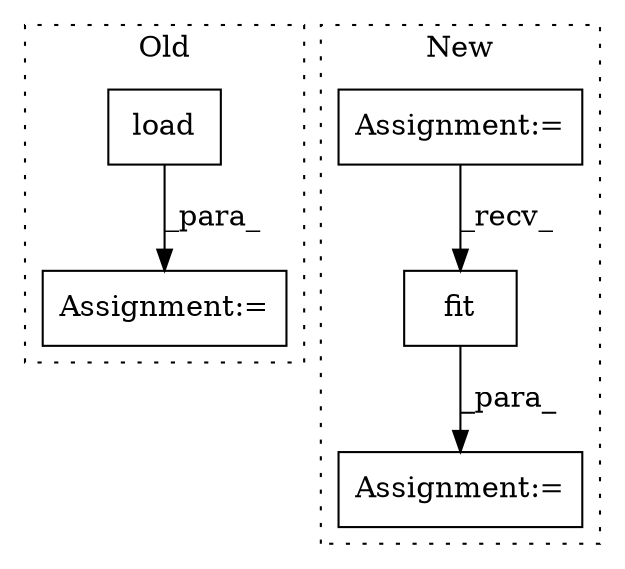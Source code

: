 digraph G {
subgraph cluster0 {
1 [label="load" a="32" s="1722,1731" l="5,1" shape="box"];
3 [label="Assignment:=" a="7" s="1742" l="1" shape="box"];
label = "Old";
style="dotted";
}
subgraph cluster1 {
2 [label="fit" a="32" s="2456,2461" l="4,1" shape="box"];
4 [label="Assignment:=" a="7" s="2428" l="1" shape="box"];
5 [label="Assignment:=" a="7" s="2453" l="1" shape="box"];
label = "New";
style="dotted";
}
1 -> 3 [label="_para_"];
2 -> 5 [label="_para_"];
4 -> 2 [label="_recv_"];
}